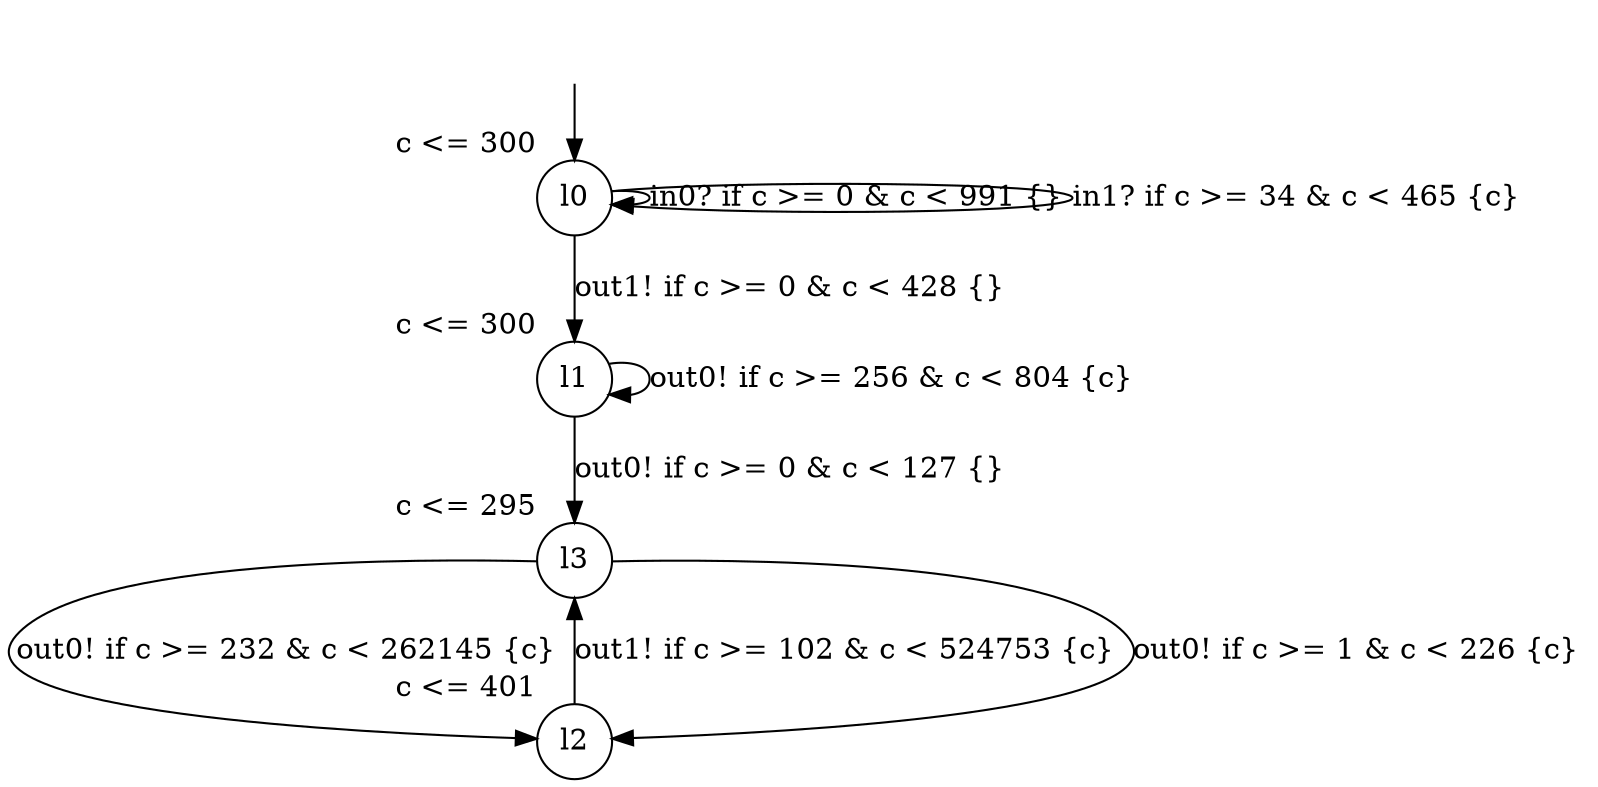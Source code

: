 digraph g {
__start0 [label="" shape="none"];
l0 [shape="circle" margin=0 label="l0", xlabel="c <= 300"];
l1 [shape="circle" margin=0 label="l1", xlabel="c <= 300"];
l2 [shape="circle" margin=0 label="l2", xlabel="c <= 401"];
l3 [shape="circle" margin=0 label="l3", xlabel="c <= 295"];
l0 -> l0 [label="in0? if c >= 0 & c < 991 {} "];
l0 -> l0 [label="in1? if c >= 34 & c < 465 {c} "];
l0 -> l1 [label="out1! if c >= 0 & c < 428 {} "];
l1 -> l1 [label="out0! if c >= 256 & c < 804 {c} "];
l1 -> l3 [label="out0! if c >= 0 & c < 127 {} "];
l2 -> l3 [label="out1! if c >= 102 & c < 524753 {c} "];
l3 -> l2 [label="out0! if c >= 1 & c < 226 {c} "];
l3 -> l2 [label="out0! if c >= 232 & c < 262145 {c} "];
__start0 -> l0;
}
